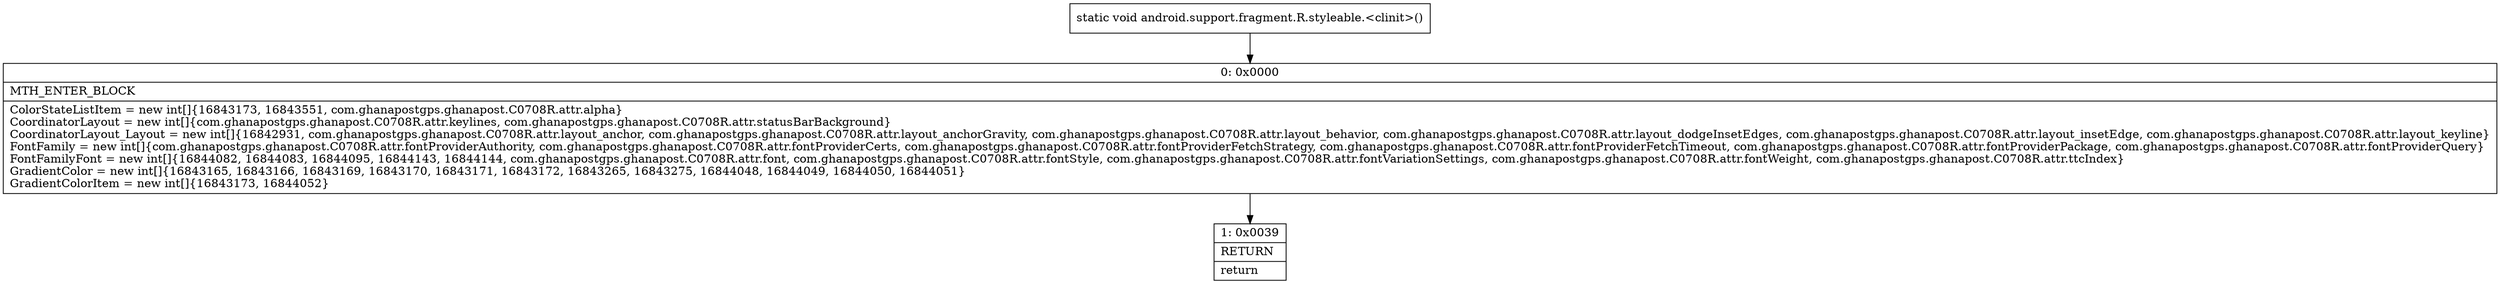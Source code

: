digraph "CFG forandroid.support.fragment.R.styleable.\<clinit\>()V" {
Node_0 [shape=record,label="{0\:\ 0x0000|MTH_ENTER_BLOCK\l|ColorStateListItem = new int[]\{16843173, 16843551, com.ghanapostgps.ghanapost.C0708R.attr.alpha\}\lCoordinatorLayout = new int[]\{com.ghanapostgps.ghanapost.C0708R.attr.keylines, com.ghanapostgps.ghanapost.C0708R.attr.statusBarBackground\}\lCoordinatorLayout_Layout = new int[]\{16842931, com.ghanapostgps.ghanapost.C0708R.attr.layout_anchor, com.ghanapostgps.ghanapost.C0708R.attr.layout_anchorGravity, com.ghanapostgps.ghanapost.C0708R.attr.layout_behavior, com.ghanapostgps.ghanapost.C0708R.attr.layout_dodgeInsetEdges, com.ghanapostgps.ghanapost.C0708R.attr.layout_insetEdge, com.ghanapostgps.ghanapost.C0708R.attr.layout_keyline\}\lFontFamily = new int[]\{com.ghanapostgps.ghanapost.C0708R.attr.fontProviderAuthority, com.ghanapostgps.ghanapost.C0708R.attr.fontProviderCerts, com.ghanapostgps.ghanapost.C0708R.attr.fontProviderFetchStrategy, com.ghanapostgps.ghanapost.C0708R.attr.fontProviderFetchTimeout, com.ghanapostgps.ghanapost.C0708R.attr.fontProviderPackage, com.ghanapostgps.ghanapost.C0708R.attr.fontProviderQuery\}\lFontFamilyFont = new int[]\{16844082, 16844083, 16844095, 16844143, 16844144, com.ghanapostgps.ghanapost.C0708R.attr.font, com.ghanapostgps.ghanapost.C0708R.attr.fontStyle, com.ghanapostgps.ghanapost.C0708R.attr.fontVariationSettings, com.ghanapostgps.ghanapost.C0708R.attr.fontWeight, com.ghanapostgps.ghanapost.C0708R.attr.ttcIndex\}\lGradientColor = new int[]\{16843165, 16843166, 16843169, 16843170, 16843171, 16843172, 16843265, 16843275, 16844048, 16844049, 16844050, 16844051\}\lGradientColorItem = new int[]\{16843173, 16844052\}\l}"];
Node_1 [shape=record,label="{1\:\ 0x0039|RETURN\l|return\l}"];
MethodNode[shape=record,label="{static void android.support.fragment.R.styleable.\<clinit\>() }"];
MethodNode -> Node_0;
Node_0 -> Node_1;
}

